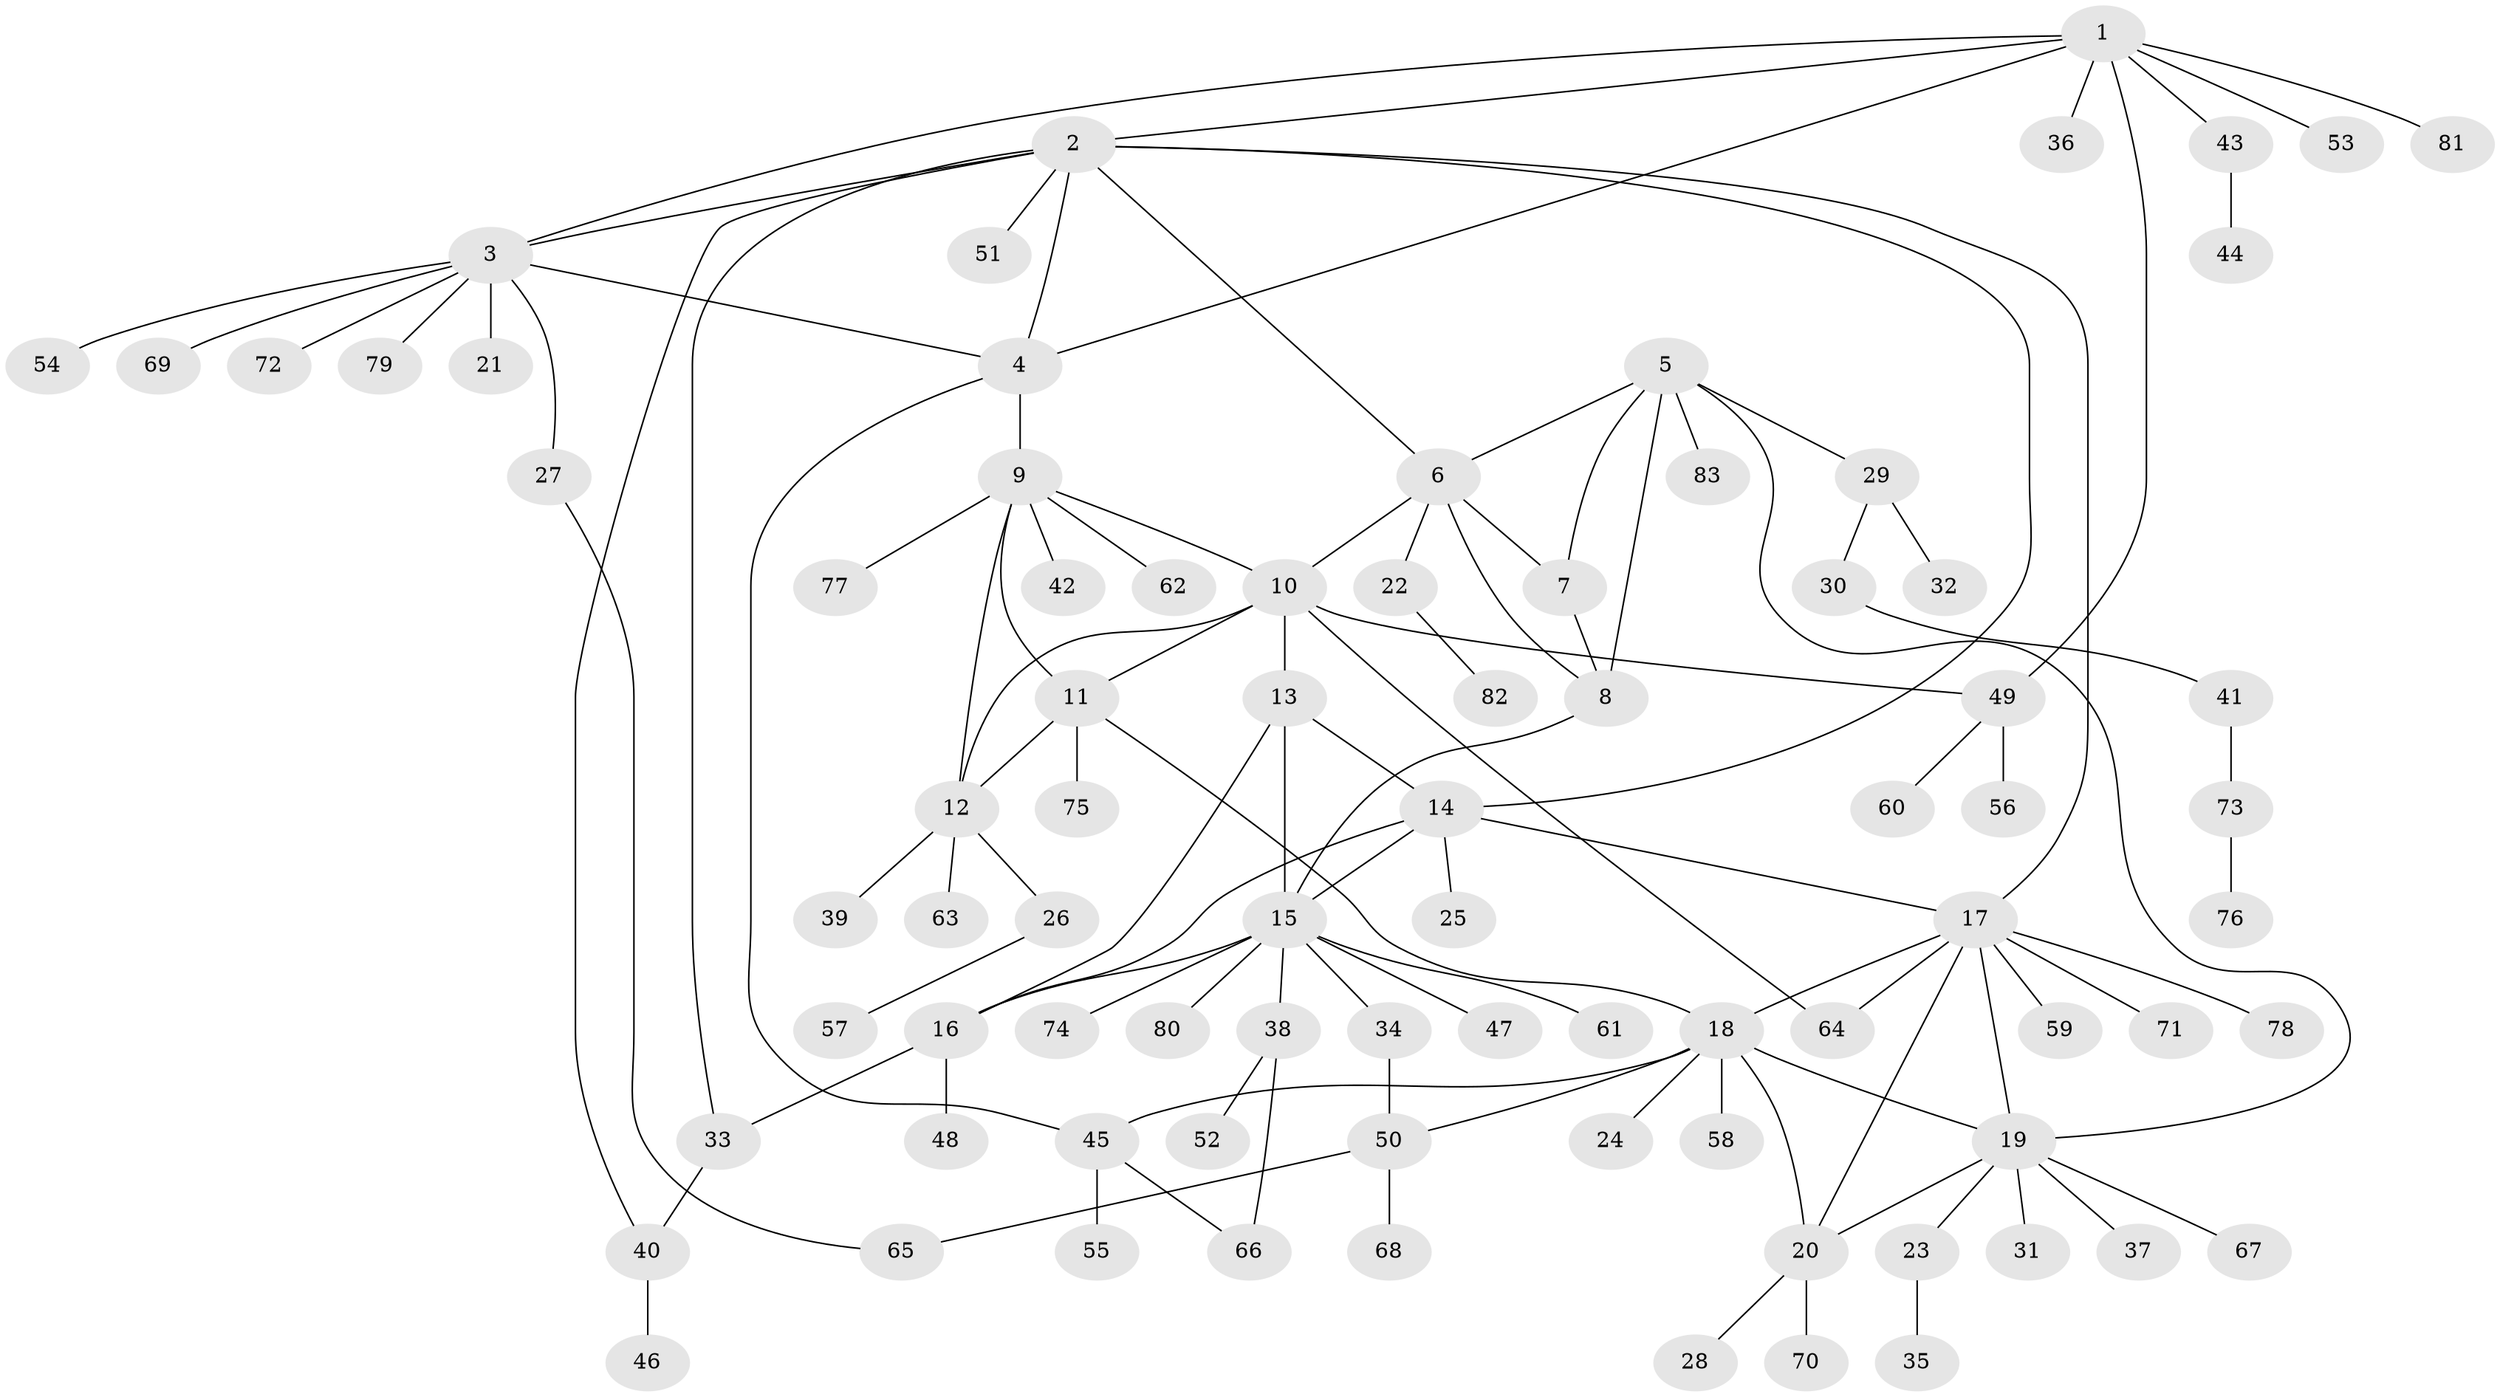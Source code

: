 // Generated by graph-tools (version 1.1) at 2025/15/03/09/25 04:15:54]
// undirected, 83 vertices, 111 edges
graph export_dot {
graph [start="1"]
  node [color=gray90,style=filled];
  1;
  2;
  3;
  4;
  5;
  6;
  7;
  8;
  9;
  10;
  11;
  12;
  13;
  14;
  15;
  16;
  17;
  18;
  19;
  20;
  21;
  22;
  23;
  24;
  25;
  26;
  27;
  28;
  29;
  30;
  31;
  32;
  33;
  34;
  35;
  36;
  37;
  38;
  39;
  40;
  41;
  42;
  43;
  44;
  45;
  46;
  47;
  48;
  49;
  50;
  51;
  52;
  53;
  54;
  55;
  56;
  57;
  58;
  59;
  60;
  61;
  62;
  63;
  64;
  65;
  66;
  67;
  68;
  69;
  70;
  71;
  72;
  73;
  74;
  75;
  76;
  77;
  78;
  79;
  80;
  81;
  82;
  83;
  1 -- 2;
  1 -- 3;
  1 -- 4;
  1 -- 36;
  1 -- 43;
  1 -- 49;
  1 -- 53;
  1 -- 81;
  2 -- 3;
  2 -- 4;
  2 -- 6;
  2 -- 14;
  2 -- 17;
  2 -- 33;
  2 -- 40;
  2 -- 51;
  3 -- 4;
  3 -- 21;
  3 -- 27;
  3 -- 54;
  3 -- 69;
  3 -- 72;
  3 -- 79;
  4 -- 9;
  4 -- 45;
  5 -- 6;
  5 -- 7;
  5 -- 8;
  5 -- 19;
  5 -- 29;
  5 -- 83;
  6 -- 7;
  6 -- 8;
  6 -- 10;
  6 -- 22;
  7 -- 8;
  8 -- 15;
  9 -- 10;
  9 -- 11;
  9 -- 12;
  9 -- 42;
  9 -- 62;
  9 -- 77;
  10 -- 11;
  10 -- 12;
  10 -- 13;
  10 -- 49;
  10 -- 64;
  11 -- 12;
  11 -- 18;
  11 -- 75;
  12 -- 26;
  12 -- 39;
  12 -- 63;
  13 -- 14;
  13 -- 15;
  13 -- 16;
  14 -- 15;
  14 -- 16;
  14 -- 17;
  14 -- 25;
  15 -- 16;
  15 -- 34;
  15 -- 38;
  15 -- 47;
  15 -- 61;
  15 -- 74;
  15 -- 80;
  16 -- 33;
  16 -- 48;
  17 -- 18;
  17 -- 19;
  17 -- 20;
  17 -- 59;
  17 -- 64;
  17 -- 71;
  17 -- 78;
  18 -- 19;
  18 -- 20;
  18 -- 24;
  18 -- 45;
  18 -- 50;
  18 -- 58;
  19 -- 20;
  19 -- 23;
  19 -- 31;
  19 -- 37;
  19 -- 67;
  20 -- 28;
  20 -- 70;
  22 -- 82;
  23 -- 35;
  26 -- 57;
  27 -- 65;
  29 -- 30;
  29 -- 32;
  30 -- 41;
  33 -- 40;
  34 -- 50;
  38 -- 52;
  38 -- 66;
  40 -- 46;
  41 -- 73;
  43 -- 44;
  45 -- 55;
  45 -- 66;
  49 -- 56;
  49 -- 60;
  50 -- 65;
  50 -- 68;
  73 -- 76;
}
